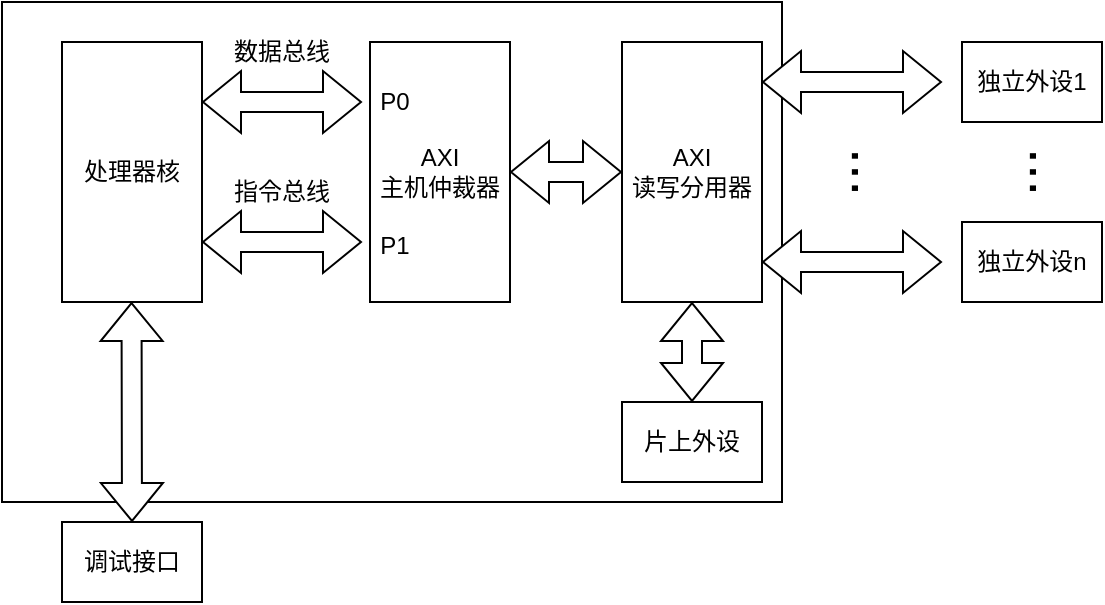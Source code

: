 <mxfile version="24.0.4" type="device">
  <diagram name="Page-1" id="305oOvghESKLJlHV2kEa">
    <mxGraphModel dx="988" dy="551" grid="1" gridSize="10" guides="1" tooltips="1" connect="1" arrows="1" fold="1" page="1" pageScale="1" pageWidth="1654" pageHeight="1169" math="0" shadow="0">
      <root>
        <mxCell id="0" />
        <mxCell id="1" parent="0" />
        <mxCell id="Tn5OK8RQXXek_MzrMybz-1" value="" style="rounded=0;whiteSpace=wrap;html=1;movable=1;resizable=1;rotatable=1;deletable=1;editable=1;locked=0;connectable=0;" vertex="1" parent="1">
          <mxGeometry x="490" y="330" width="390" height="250" as="geometry" />
        </mxCell>
        <mxCell id="Tn5OK8RQXXek_MzrMybz-2" value="处理器核" style="rounded=0;whiteSpace=wrap;html=1;" vertex="1" parent="1">
          <mxGeometry x="520" y="350" width="70" height="130" as="geometry" />
        </mxCell>
        <mxCell id="Tn5OK8RQXXek_MzrMybz-3" value="" style="shape=flexArrow;endArrow=classic;startArrow=classic;html=1;rounded=0;" edge="1" parent="1">
          <mxGeometry width="100" height="100" relative="1" as="geometry">
            <mxPoint x="670" y="380" as="sourcePoint" />
            <mxPoint x="590" y="380" as="targetPoint" />
          </mxGeometry>
        </mxCell>
        <mxCell id="Tn5OK8RQXXek_MzrMybz-4" value="" style="shape=flexArrow;endArrow=classic;startArrow=classic;html=1;rounded=0;" edge="1" parent="1">
          <mxGeometry width="100" height="100" relative="1" as="geometry">
            <mxPoint x="670" y="450" as="sourcePoint" />
            <mxPoint x="590" y="450" as="targetPoint" />
          </mxGeometry>
        </mxCell>
        <mxCell id="Tn5OK8RQXXek_MzrMybz-6" value="数据总线" style="text;html=1;align=center;verticalAlign=middle;whiteSpace=wrap;rounded=0;" vertex="1" parent="1">
          <mxGeometry x="600" y="340" width="60" height="30" as="geometry" />
        </mxCell>
        <mxCell id="Tn5OK8RQXXek_MzrMybz-7" value="指令总线" style="text;html=1;align=center;verticalAlign=middle;whiteSpace=wrap;rounded=0;" vertex="1" parent="1">
          <mxGeometry x="600" y="410" width="60" height="30" as="geometry" />
        </mxCell>
        <mxCell id="Tn5OK8RQXXek_MzrMybz-10" value="" style="shape=flexArrow;endArrow=classic;startArrow=classic;html=1;rounded=0;exitX=1;exitY=0.5;exitDx=0;exitDy=0;" edge="1" parent="1" source="Tn5OK8RQXXek_MzrMybz-8">
          <mxGeometry width="100" height="100" relative="1" as="geometry">
            <mxPoint x="760" y="410" as="sourcePoint" />
            <mxPoint x="800" y="415" as="targetPoint" />
          </mxGeometry>
        </mxCell>
        <mxCell id="Tn5OK8RQXXek_MzrMybz-11" value="" style="group" vertex="1" connectable="0" parent="1">
          <mxGeometry x="657" y="345" width="87" height="141" as="geometry" />
        </mxCell>
        <mxCell id="Tn5OK8RQXXek_MzrMybz-8" value="AXI&lt;div&gt;主机仲裁器&lt;/div&gt;" style="rounded=0;whiteSpace=wrap;html=1;connectable=1;" vertex="1" parent="Tn5OK8RQXXek_MzrMybz-11">
          <mxGeometry x="17" y="5" width="70" height="130" as="geometry" />
        </mxCell>
        <mxCell id="Tn5OK8RQXXek_MzrMybz-9" value="P0&lt;div&gt;&lt;br&gt;&lt;/div&gt;&lt;div&gt;&lt;br&gt;&lt;/div&gt;&lt;div&gt;&lt;br&gt;&lt;/div&gt;&lt;div&gt;&lt;br&gt;&lt;/div&gt;&lt;div&gt;P1&lt;/div&gt;" style="text;html=1;align=center;verticalAlign=middle;whiteSpace=wrap;rounded=0;" vertex="1" parent="Tn5OK8RQXXek_MzrMybz-11">
          <mxGeometry width="59" height="141" as="geometry" />
        </mxCell>
        <mxCell id="Tn5OK8RQXXek_MzrMybz-12" value="AXI&lt;div&gt;读写分用器&lt;/div&gt;" style="rounded=0;whiteSpace=wrap;html=1;connectable=1;" vertex="1" parent="1">
          <mxGeometry x="800" y="350" width="70" height="130" as="geometry" />
        </mxCell>
        <mxCell id="Tn5OK8RQXXek_MzrMybz-13" value="" style="shape=flexArrow;endArrow=classic;startArrow=classic;html=1;rounded=0;entryX=0.5;entryY=1;entryDx=0;entryDy=0;" edge="1" parent="1" target="Tn5OK8RQXXek_MzrMybz-12">
          <mxGeometry width="100" height="100" relative="1" as="geometry">
            <mxPoint x="835" y="530" as="sourcePoint" />
            <mxPoint x="846" y="520" as="targetPoint" />
          </mxGeometry>
        </mxCell>
        <mxCell id="Tn5OK8RQXXek_MzrMybz-15" value="片上外设" style="whiteSpace=wrap;html=1;" vertex="1" parent="1">
          <mxGeometry x="800" y="530" width="70" height="40" as="geometry" />
        </mxCell>
        <mxCell id="Tn5OK8RQXXek_MzrMybz-16" value="调试接口" style="whiteSpace=wrap;html=1;" vertex="1" parent="1">
          <mxGeometry x="520" y="590" width="70" height="40" as="geometry" />
        </mxCell>
        <mxCell id="Tn5OK8RQXXek_MzrMybz-17" value="" style="shape=flexArrow;endArrow=classic;startArrow=classic;html=1;rounded=0;entryX=0.5;entryY=1;entryDx=0;entryDy=0;exitX=0.5;exitY=0;exitDx=0;exitDy=0;fillColor=default;" edge="1" parent="1" source="Tn5OK8RQXXek_MzrMybz-16">
          <mxGeometry width="100" height="100" relative="1" as="geometry">
            <mxPoint x="554.76" y="530" as="sourcePoint" />
            <mxPoint x="554.76" y="480" as="targetPoint" />
          </mxGeometry>
        </mxCell>
        <mxCell id="Tn5OK8RQXXek_MzrMybz-18" value="" style="shape=flexArrow;endArrow=classic;startArrow=classic;html=1;rounded=0;entryX=0.5;entryY=1;entryDx=0;entryDy=0;fillColor=default;" edge="1" parent="1">
          <mxGeometry width="100" height="100" relative="1" as="geometry">
            <mxPoint x="960" y="370" as="sourcePoint" />
            <mxPoint x="870" y="370" as="targetPoint" />
          </mxGeometry>
        </mxCell>
        <mxCell id="Tn5OK8RQXXek_MzrMybz-19" value="独立外设1" style="whiteSpace=wrap;html=1;" vertex="1" parent="1">
          <mxGeometry x="970" y="350" width="70" height="40" as="geometry" />
        </mxCell>
        <mxCell id="Tn5OK8RQXXek_MzrMybz-20" value="" style="shape=flexArrow;endArrow=classic;startArrow=classic;html=1;rounded=0;entryX=0.5;entryY=1;entryDx=0;entryDy=0;fillColor=default;" edge="1" parent="1">
          <mxGeometry width="100" height="100" relative="1" as="geometry">
            <mxPoint x="960" y="460" as="sourcePoint" />
            <mxPoint x="870" y="460" as="targetPoint" />
          </mxGeometry>
        </mxCell>
        <mxCell id="Tn5OK8RQXXek_MzrMybz-21" value="独立外设n" style="whiteSpace=wrap;html=1;" vertex="1" parent="1">
          <mxGeometry x="970" y="440" width="70" height="40" as="geometry" />
        </mxCell>
        <mxCell id="Tn5OK8RQXXek_MzrMybz-22" value="&lt;font style=&quot;font-size: 29px;&quot;&gt;...&lt;/font&gt;" style="text;html=1;align=center;verticalAlign=middle;whiteSpace=wrap;rounded=0;rotation=-90;" vertex="1" parent="1">
          <mxGeometry x="967" y="409.75" width="60" height="10.5" as="geometry" />
        </mxCell>
        <mxCell id="Tn5OK8RQXXek_MzrMybz-23" value="&lt;font style=&quot;font-size: 29px;&quot;&gt;...&lt;/font&gt;" style="text;html=1;align=center;verticalAlign=middle;whiteSpace=wrap;rounded=0;rotation=-90;" vertex="1" parent="1">
          <mxGeometry x="878" y="409.75" width="60" height="10.5" as="geometry" />
        </mxCell>
      </root>
    </mxGraphModel>
  </diagram>
</mxfile>
